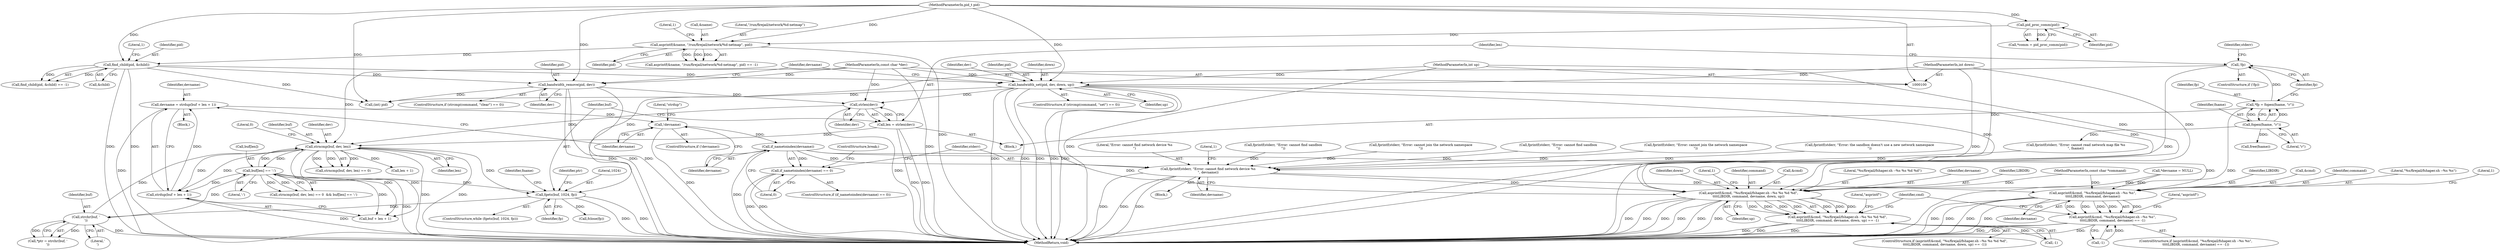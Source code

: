 digraph "0_firejail_5d43fdcd215203868d440ffc42036f5f5ffc89fc@integer" {
"1000294" [label="(Call,devname = strdup(buf + len + 1))"];
"1000296" [label="(Call,strdup(buf + len + 1))"];
"1000283" [label="(Call,strncmp(buf, dev, len))"];
"1000288" [label="(Call,buf[len] == ':')"];
"1000265" [label="(Call,strchr(buf, '\n'))"];
"1000257" [label="(Call,fgets(buf, 1024, fp))"];
"1000241" [label="(Call,!fp)"];
"1000235" [label="(Call,*fp = fopen(fname, \"r\"))"];
"1000237" [label="(Call,fopen(fname, \"r\"))"];
"1000254" [label="(Call,strlen(dev))"];
"1000197" [label="(Call,bandwidth_set(pid, dev, down, up))"];
"1000168" [label="(Call,find_child(pid, &child))"];
"1000141" [label="(Call,asprintf(&name, \"/run/firejail/network/%d-netmap\", pid))"];
"1000112" [label="(Call,pid_proc_comm(pid))"];
"1000101" [label="(MethodParameterIn,pid_t pid)"];
"1000103" [label="(MethodParameterIn,const char *dev)"];
"1000104" [label="(MethodParameterIn,int down)"];
"1000105" [label="(MethodParameterIn,int up)"];
"1000209" [label="(Call,bandwidth_remove(pid, dev))"];
"1000252" [label="(Call,len = strlen(dev))"];
"1000303" [label="(Call,!devname)"];
"1000309" [label="(Call,if_nametoindex(devname))"];
"1000308" [label="(Call,if_nametoindex(devname) == 0)"];
"1000313" [label="(Call,fprintf(stderr, \"Error: cannot find network device %s\n\", devname))"];
"1000340" [label="(Call,asprintf(&cmd, \"%s/firejail/fshaper.sh --%s %s %d %d\",\n\t\t\t\tLIBDIR, command, devname, down, up))"];
"1000339" [label="(Call,asprintf(&cmd, \"%s/firejail/fshaper.sh --%s %s %d %d\",\n\t\t\t\tLIBDIR, command, devname, down, up) == -1)"];
"1000357" [label="(Call,asprintf(&cmd, \"%s/firejail/fshaper.sh --%s %s\",\n\t\t\t\tLIBDIR, command, devname))"];
"1000356" [label="(Call,asprintf(&cmd, \"%s/firejail/fshaper.sh --%s %s\",\n\t\t\t\tLIBDIR, command, devname) == -1)"];
"1000362" [label="(Identifier,command)"];
"1000227" [label="(Call,(int) pid)"];
"1000239" [label="(Literal,\"r\")"];
"1000303" [label="(Call,!devname)"];
"1000340" [label="(Call,asprintf(&cmd, \"%s/firejail/fshaper.sh --%s %s %d %d\",\n\t\t\t\tLIBDIR, command, devname, down, up))"];
"1000309" [label="(Call,if_nametoindex(devname))"];
"1000322" [label="(Call,fclose(fp))"];
"1000345" [label="(Identifier,command)"];
"1000235" [label="(Call,*fp = fopen(fname, \"r\"))"];
"1000209" [label="(Call,bandwidth_remove(pid, dev))"];
"1000103" [label="(MethodParameterIn,const char *dev)"];
"1000341" [label="(Call,&cmd)"];
"1000320" [label="(Call,free(fname))"];
"1000147" [label="(Literal,1)"];
"1000339" [label="(Call,asprintf(&cmd, \"%s/firejail/fshaper.sh --%s %s %d %d\",\n\t\t\t\tLIBDIR, command, devname, down, up) == -1)"];
"1000343" [label="(Literal,\"%s/firejail/fshaper.sh --%s %s %d %d\")"];
"1000173" [label="(Literal,1)"];
"1000255" [label="(Identifier,dev)"];
"1000218" [label="(Block,)"];
"1000383" [label="(Identifier,cmd)"];
"1000360" [label="(Literal,\"%s/firejail/fshaper.sh --%s %s\")"];
"1000294" [label="(Call,devname = strdup(buf + len + 1))"];
"1000321" [label="(Identifier,fname)"];
"1000284" [label="(Identifier,buf)"];
"1000169" [label="(Identifier,pid)"];
"1000160" [label="(Call,fprintf(stderr, \"Error: the sandbox doesn't use a new network namespace\n\"))"];
"1000263" [label="(Call,*ptr = strchr(buf, '\n'))"];
"1000167" [label="(Call,find_child(pid, &child) == -1)"];
"1000346" [label="(Identifier,devname)"];
"1000338" [label="(ControlStructure,if (asprintf(&cmd, \"%s/firejail/fshaper.sh --%s %s %d %d\",\n\t\t\t\tLIBDIR, command, devname, down, up) == -1))"];
"1000260" [label="(Identifier,fp)"];
"1000315" [label="(Literal,\"Error: cannot find network device %s\n\")"];
"1000285" [label="(Identifier,dev)"];
"1000104" [label="(MethodParameterIn,int down)"];
"1000245" [label="(Identifier,stderr)"];
"1000296" [label="(Call,strdup(buf + len + 1))"];
"1000191" [label="(ControlStructure,if (strcmp(command, \"set\") == 0))"];
"1000307" [label="(ControlStructure,if (if_nametoindex(devname) == 0))"];
"1000295" [label="(Identifier,devname)"];
"1000281" [label="(Call,strncmp(buf, dev, len) == 0  && buf[len] == ':')"];
"1000365" [label="(Literal,1)"];
"1000318" [label="(Literal,1)"];
"1000282" [label="(Call,strncmp(buf, dev, len) == 0)"];
"1000112" [label="(Call,pid_proc_comm(pid))"];
"1000237" [label="(Call,fopen(fname, \"r\"))"];
"1000203" [label="(ControlStructure,if (strcmp(command, \"clear\") == 0))"];
"1000170" [label="(Call,&child)"];
"1000264" [label="(Identifier,ptr)"];
"1000256" [label="(ControlStructure,while (fgets(buf, 1024, fp)))"];
"1000236" [label="(Identifier,fp)"];
"1000140" [label="(Call,asprintf(&name, \"/run/firejail/network/%d-netmap\", pid) == -1)"];
"1000141" [label="(Call,asprintf(&name, \"/run/firejail/network/%d-netmap\", pid))"];
"1000364" [label="(Call,-1)"];
"1000242" [label="(Identifier,fp)"];
"1000349" [label="(Call,-1)"];
"1000210" [label="(Identifier,pid)"];
"1000428" [label="(MethodReturn,void)"];
"1000288" [label="(Call,buf[len] == ':')"];
"1000258" [label="(Identifier,buf)"];
"1000102" [label="(MethodParameterIn,const char *command)"];
"1000344" [label="(Identifier,LIBDIR)"];
"1000201" [label="(Identifier,up)"];
"1000347" [label="(Identifier,down)"];
"1000214" [label="(Identifier,devname)"];
"1000113" [label="(Identifier,pid)"];
"1000312" [label="(Block,)"];
"1000283" [label="(Call,strncmp(buf, dev, len))"];
"1000252" [label="(Call,len = strlen(dev))"];
"1000316" [label="(Identifier,devname)"];
"1000240" [label="(ControlStructure,if (!fp))"];
"1000311" [label="(Literal,0)"];
"1000314" [label="(Identifier,stderr)"];
"1000297" [label="(Call,buf + len + 1)"];
"1000142" [label="(Call,&name)"];
"1000198" [label="(Identifier,pid)"];
"1000361" [label="(Identifier,LIBDIR)"];
"1000110" [label="(Call,*comm = pid_proc_comm(pid))"];
"1000302" [label="(ControlStructure,if (!devname))"];
"1000259" [label="(Literal,1024)"];
"1000238" [label="(Identifier,fname)"];
"1000119" [label="(Call,fprintf(stderr, \"Error: cannot find sandbox\n\"))"];
"1000352" [label="(Literal,\"asprintf\")"];
"1000257" [label="(Call,fgets(buf, 1024, fp))"];
"1000267" [label="(Literal,'\n')"];
"1000299" [label="(Call,len + 1)"];
"1000350" [label="(Literal,1)"];
"1000211" [label="(Identifier,dev)"];
"1000241" [label="(Call,!fp)"];
"1000266" [label="(Identifier,buf)"];
"1000186" [label="(Call,fprintf(stderr, \"Error: cannot join the network namespace\n\"))"];
"1000292" [label="(Literal,':')"];
"1000286" [label="(Identifier,len)"];
"1000213" [label="(Call,*devname = NULL)"];
"1000355" [label="(ControlStructure,if (asprintf(&cmd, \"%s/firejail/fshaper.sh --%s %s\",\n\t\t\t\tLIBDIR, command, devname) == -1))"];
"1000367" [label="(Literal,\"asprintf\")"];
"1000304" [label="(Identifier,devname)"];
"1000145" [label="(Identifier,pid)"];
"1000289" [label="(Call,buf[len])"];
"1000199" [label="(Identifier,dev)"];
"1000101" [label="(MethodParameterIn,pid_t pid)"];
"1000144" [label="(Literal,\"/run/firejail/network/%d-netmap\")"];
"1000306" [label="(Literal,\"strdup\")"];
"1000357" [label="(Call,asprintf(&cmd, \"%s/firejail/fshaper.sh --%s %s\",\n\t\t\t\tLIBDIR, command, devname))"];
"1000356" [label="(Call,asprintf(&cmd, \"%s/firejail/fshaper.sh --%s %s\",\n\t\t\t\tLIBDIR, command, devname) == -1)"];
"1000358" [label="(Call,&cmd)"];
"1000131" [label="(Call,fprintf(stderr, \"Error: cannot find sandbox\n\"))"];
"1000200" [label="(Identifier,down)"];
"1000287" [label="(Literal,0)"];
"1000313" [label="(Call,fprintf(stderr, \"Error: cannot find network device %s\n\", devname))"];
"1000310" [label="(Identifier,devname)"];
"1000293" [label="(Block,)"];
"1000175" [label="(Call,fprintf(stderr, \"Error: cannot join the network namespace\n\"))"];
"1000244" [label="(Call,fprintf(stderr, \"Error: cannot read network map file %s\n\", fname))"];
"1000253" [label="(Identifier,len)"];
"1000197" [label="(Call,bandwidth_set(pid, dev, down, up))"];
"1000363" [label="(Identifier,devname)"];
"1000168" [label="(Call,find_child(pid, &child))"];
"1000319" [label="(ControlStructure,break;)"];
"1000254" [label="(Call,strlen(dev))"];
"1000265" [label="(Call,strchr(buf, '\n'))"];
"1000105" [label="(MethodParameterIn,int up)"];
"1000308" [label="(Call,if_nametoindex(devname) == 0)"];
"1000348" [label="(Identifier,up)"];
"1000294" -> "1000293"  [label="AST: "];
"1000294" -> "1000296"  [label="CFG: "];
"1000295" -> "1000294"  [label="AST: "];
"1000296" -> "1000294"  [label="AST: "];
"1000304" -> "1000294"  [label="CFG: "];
"1000294" -> "1000428"  [label="DDG: "];
"1000296" -> "1000294"  [label="DDG: "];
"1000294" -> "1000303"  [label="DDG: "];
"1000296" -> "1000297"  [label="CFG: "];
"1000297" -> "1000296"  [label="AST: "];
"1000296" -> "1000428"  [label="DDG: "];
"1000283" -> "1000296"  [label="DDG: "];
"1000283" -> "1000296"  [label="DDG: "];
"1000288" -> "1000296"  [label="DDG: "];
"1000283" -> "1000282"  [label="AST: "];
"1000283" -> "1000286"  [label="CFG: "];
"1000284" -> "1000283"  [label="AST: "];
"1000285" -> "1000283"  [label="AST: "];
"1000286" -> "1000283"  [label="AST: "];
"1000287" -> "1000283"  [label="CFG: "];
"1000283" -> "1000428"  [label="DDG: "];
"1000283" -> "1000428"  [label="DDG: "];
"1000283" -> "1000257"  [label="DDG: "];
"1000283" -> "1000282"  [label="DDG: "];
"1000283" -> "1000282"  [label="DDG: "];
"1000283" -> "1000282"  [label="DDG: "];
"1000288" -> "1000283"  [label="DDG: "];
"1000265" -> "1000283"  [label="DDG: "];
"1000254" -> "1000283"  [label="DDG: "];
"1000103" -> "1000283"  [label="DDG: "];
"1000252" -> "1000283"  [label="DDG: "];
"1000283" -> "1000288"  [label="DDG: "];
"1000283" -> "1000297"  [label="DDG: "];
"1000283" -> "1000297"  [label="DDG: "];
"1000283" -> "1000299"  [label="DDG: "];
"1000288" -> "1000281"  [label="AST: "];
"1000288" -> "1000292"  [label="CFG: "];
"1000289" -> "1000288"  [label="AST: "];
"1000292" -> "1000288"  [label="AST: "];
"1000281" -> "1000288"  [label="CFG: "];
"1000288" -> "1000428"  [label="DDG: "];
"1000288" -> "1000257"  [label="DDG: "];
"1000288" -> "1000265"  [label="DDG: "];
"1000288" -> "1000281"  [label="DDG: "];
"1000288" -> "1000281"  [label="DDG: "];
"1000288" -> "1000297"  [label="DDG: "];
"1000265" -> "1000263"  [label="AST: "];
"1000265" -> "1000267"  [label="CFG: "];
"1000266" -> "1000265"  [label="AST: "];
"1000267" -> "1000265"  [label="AST: "];
"1000263" -> "1000265"  [label="CFG: "];
"1000265" -> "1000428"  [label="DDG: "];
"1000265" -> "1000263"  [label="DDG: "];
"1000265" -> "1000263"  [label="DDG: "];
"1000257" -> "1000265"  [label="DDG: "];
"1000257" -> "1000256"  [label="AST: "];
"1000257" -> "1000260"  [label="CFG: "];
"1000258" -> "1000257"  [label="AST: "];
"1000259" -> "1000257"  [label="AST: "];
"1000260" -> "1000257"  [label="AST: "];
"1000264" -> "1000257"  [label="CFG: "];
"1000321" -> "1000257"  [label="CFG: "];
"1000257" -> "1000428"  [label="DDG: "];
"1000257" -> "1000428"  [label="DDG: "];
"1000241" -> "1000257"  [label="DDG: "];
"1000257" -> "1000322"  [label="DDG: "];
"1000241" -> "1000240"  [label="AST: "];
"1000241" -> "1000242"  [label="CFG: "];
"1000242" -> "1000241"  [label="AST: "];
"1000245" -> "1000241"  [label="CFG: "];
"1000253" -> "1000241"  [label="CFG: "];
"1000241" -> "1000428"  [label="DDG: "];
"1000235" -> "1000241"  [label="DDG: "];
"1000235" -> "1000218"  [label="AST: "];
"1000235" -> "1000237"  [label="CFG: "];
"1000236" -> "1000235"  [label="AST: "];
"1000237" -> "1000235"  [label="AST: "];
"1000242" -> "1000235"  [label="CFG: "];
"1000235" -> "1000428"  [label="DDG: "];
"1000237" -> "1000235"  [label="DDG: "];
"1000237" -> "1000235"  [label="DDG: "];
"1000237" -> "1000239"  [label="CFG: "];
"1000238" -> "1000237"  [label="AST: "];
"1000239" -> "1000237"  [label="AST: "];
"1000237" -> "1000244"  [label="DDG: "];
"1000237" -> "1000320"  [label="DDG: "];
"1000254" -> "1000252"  [label="AST: "];
"1000254" -> "1000255"  [label="CFG: "];
"1000255" -> "1000254"  [label="AST: "];
"1000252" -> "1000254"  [label="CFG: "];
"1000254" -> "1000428"  [label="DDG: "];
"1000254" -> "1000252"  [label="DDG: "];
"1000197" -> "1000254"  [label="DDG: "];
"1000209" -> "1000254"  [label="DDG: "];
"1000103" -> "1000254"  [label="DDG: "];
"1000197" -> "1000191"  [label="AST: "];
"1000197" -> "1000201"  [label="CFG: "];
"1000198" -> "1000197"  [label="AST: "];
"1000199" -> "1000197"  [label="AST: "];
"1000200" -> "1000197"  [label="AST: "];
"1000201" -> "1000197"  [label="AST: "];
"1000214" -> "1000197"  [label="CFG: "];
"1000197" -> "1000428"  [label="DDG: "];
"1000197" -> "1000428"  [label="DDG: "];
"1000197" -> "1000428"  [label="DDG: "];
"1000197" -> "1000428"  [label="DDG: "];
"1000197" -> "1000428"  [label="DDG: "];
"1000168" -> "1000197"  [label="DDG: "];
"1000101" -> "1000197"  [label="DDG: "];
"1000103" -> "1000197"  [label="DDG: "];
"1000104" -> "1000197"  [label="DDG: "];
"1000105" -> "1000197"  [label="DDG: "];
"1000197" -> "1000227"  [label="DDG: "];
"1000197" -> "1000340"  [label="DDG: "];
"1000197" -> "1000340"  [label="DDG: "];
"1000168" -> "1000167"  [label="AST: "];
"1000168" -> "1000170"  [label="CFG: "];
"1000169" -> "1000168"  [label="AST: "];
"1000170" -> "1000168"  [label="AST: "];
"1000173" -> "1000168"  [label="CFG: "];
"1000168" -> "1000428"  [label="DDG: "];
"1000168" -> "1000428"  [label="DDG: "];
"1000168" -> "1000167"  [label="DDG: "];
"1000168" -> "1000167"  [label="DDG: "];
"1000141" -> "1000168"  [label="DDG: "];
"1000101" -> "1000168"  [label="DDG: "];
"1000168" -> "1000209"  [label="DDG: "];
"1000168" -> "1000227"  [label="DDG: "];
"1000141" -> "1000140"  [label="AST: "];
"1000141" -> "1000145"  [label="CFG: "];
"1000142" -> "1000141"  [label="AST: "];
"1000144" -> "1000141"  [label="AST: "];
"1000145" -> "1000141"  [label="AST: "];
"1000147" -> "1000141"  [label="CFG: "];
"1000141" -> "1000428"  [label="DDG: "];
"1000141" -> "1000140"  [label="DDG: "];
"1000141" -> "1000140"  [label="DDG: "];
"1000141" -> "1000140"  [label="DDG: "];
"1000112" -> "1000141"  [label="DDG: "];
"1000101" -> "1000141"  [label="DDG: "];
"1000112" -> "1000110"  [label="AST: "];
"1000112" -> "1000113"  [label="CFG: "];
"1000113" -> "1000112"  [label="AST: "];
"1000110" -> "1000112"  [label="CFG: "];
"1000112" -> "1000110"  [label="DDG: "];
"1000101" -> "1000112"  [label="DDG: "];
"1000101" -> "1000100"  [label="AST: "];
"1000101" -> "1000428"  [label="DDG: "];
"1000101" -> "1000209"  [label="DDG: "];
"1000101" -> "1000227"  [label="DDG: "];
"1000103" -> "1000100"  [label="AST: "];
"1000103" -> "1000428"  [label="DDG: "];
"1000103" -> "1000209"  [label="DDG: "];
"1000104" -> "1000100"  [label="AST: "];
"1000104" -> "1000428"  [label="DDG: "];
"1000104" -> "1000340"  [label="DDG: "];
"1000105" -> "1000100"  [label="AST: "];
"1000105" -> "1000428"  [label="DDG: "];
"1000105" -> "1000340"  [label="DDG: "];
"1000209" -> "1000203"  [label="AST: "];
"1000209" -> "1000211"  [label="CFG: "];
"1000210" -> "1000209"  [label="AST: "];
"1000211" -> "1000209"  [label="AST: "];
"1000214" -> "1000209"  [label="CFG: "];
"1000209" -> "1000428"  [label="DDG: "];
"1000209" -> "1000428"  [label="DDG: "];
"1000209" -> "1000428"  [label="DDG: "];
"1000209" -> "1000227"  [label="DDG: "];
"1000252" -> "1000218"  [label="AST: "];
"1000253" -> "1000252"  [label="AST: "];
"1000258" -> "1000252"  [label="CFG: "];
"1000252" -> "1000428"  [label="DDG: "];
"1000252" -> "1000428"  [label="DDG: "];
"1000303" -> "1000302"  [label="AST: "];
"1000303" -> "1000304"  [label="CFG: "];
"1000304" -> "1000303"  [label="AST: "];
"1000306" -> "1000303"  [label="CFG: "];
"1000310" -> "1000303"  [label="CFG: "];
"1000303" -> "1000428"  [label="DDG: "];
"1000303" -> "1000309"  [label="DDG: "];
"1000309" -> "1000308"  [label="AST: "];
"1000309" -> "1000310"  [label="CFG: "];
"1000310" -> "1000309"  [label="AST: "];
"1000311" -> "1000309"  [label="CFG: "];
"1000309" -> "1000428"  [label="DDG: "];
"1000309" -> "1000308"  [label="DDG: "];
"1000309" -> "1000313"  [label="DDG: "];
"1000309" -> "1000340"  [label="DDG: "];
"1000309" -> "1000357"  [label="DDG: "];
"1000308" -> "1000307"  [label="AST: "];
"1000308" -> "1000311"  [label="CFG: "];
"1000311" -> "1000308"  [label="AST: "];
"1000314" -> "1000308"  [label="CFG: "];
"1000319" -> "1000308"  [label="CFG: "];
"1000308" -> "1000428"  [label="DDG: "];
"1000308" -> "1000428"  [label="DDG: "];
"1000313" -> "1000312"  [label="AST: "];
"1000313" -> "1000316"  [label="CFG: "];
"1000314" -> "1000313"  [label="AST: "];
"1000315" -> "1000313"  [label="AST: "];
"1000316" -> "1000313"  [label="AST: "];
"1000318" -> "1000313"  [label="CFG: "];
"1000313" -> "1000428"  [label="DDG: "];
"1000313" -> "1000428"  [label="DDG: "];
"1000313" -> "1000428"  [label="DDG: "];
"1000186" -> "1000313"  [label="DDG: "];
"1000131" -> "1000313"  [label="DDG: "];
"1000175" -> "1000313"  [label="DDG: "];
"1000119" -> "1000313"  [label="DDG: "];
"1000244" -> "1000313"  [label="DDG: "];
"1000160" -> "1000313"  [label="DDG: "];
"1000313" -> "1000340"  [label="DDG: "];
"1000313" -> "1000357"  [label="DDG: "];
"1000340" -> "1000339"  [label="AST: "];
"1000340" -> "1000348"  [label="CFG: "];
"1000341" -> "1000340"  [label="AST: "];
"1000343" -> "1000340"  [label="AST: "];
"1000344" -> "1000340"  [label="AST: "];
"1000345" -> "1000340"  [label="AST: "];
"1000346" -> "1000340"  [label="AST: "];
"1000347" -> "1000340"  [label="AST: "];
"1000348" -> "1000340"  [label="AST: "];
"1000350" -> "1000340"  [label="CFG: "];
"1000340" -> "1000428"  [label="DDG: "];
"1000340" -> "1000428"  [label="DDG: "];
"1000340" -> "1000428"  [label="DDG: "];
"1000340" -> "1000428"  [label="DDG: "];
"1000340" -> "1000428"  [label="DDG: "];
"1000340" -> "1000428"  [label="DDG: "];
"1000340" -> "1000339"  [label="DDG: "];
"1000340" -> "1000339"  [label="DDG: "];
"1000340" -> "1000339"  [label="DDG: "];
"1000340" -> "1000339"  [label="DDG: "];
"1000340" -> "1000339"  [label="DDG: "];
"1000340" -> "1000339"  [label="DDG: "];
"1000340" -> "1000339"  [label="DDG: "];
"1000102" -> "1000340"  [label="DDG: "];
"1000213" -> "1000340"  [label="DDG: "];
"1000339" -> "1000338"  [label="AST: "];
"1000339" -> "1000349"  [label="CFG: "];
"1000349" -> "1000339"  [label="AST: "];
"1000352" -> "1000339"  [label="CFG: "];
"1000383" -> "1000339"  [label="CFG: "];
"1000339" -> "1000428"  [label="DDG: "];
"1000339" -> "1000428"  [label="DDG: "];
"1000339" -> "1000428"  [label="DDG: "];
"1000349" -> "1000339"  [label="DDG: "];
"1000357" -> "1000356"  [label="AST: "];
"1000357" -> "1000363"  [label="CFG: "];
"1000358" -> "1000357"  [label="AST: "];
"1000360" -> "1000357"  [label="AST: "];
"1000361" -> "1000357"  [label="AST: "];
"1000362" -> "1000357"  [label="AST: "];
"1000363" -> "1000357"  [label="AST: "];
"1000365" -> "1000357"  [label="CFG: "];
"1000357" -> "1000428"  [label="DDG: "];
"1000357" -> "1000428"  [label="DDG: "];
"1000357" -> "1000428"  [label="DDG: "];
"1000357" -> "1000428"  [label="DDG: "];
"1000357" -> "1000356"  [label="DDG: "];
"1000357" -> "1000356"  [label="DDG: "];
"1000357" -> "1000356"  [label="DDG: "];
"1000357" -> "1000356"  [label="DDG: "];
"1000357" -> "1000356"  [label="DDG: "];
"1000102" -> "1000357"  [label="DDG: "];
"1000213" -> "1000357"  [label="DDG: "];
"1000356" -> "1000355"  [label="AST: "];
"1000356" -> "1000364"  [label="CFG: "];
"1000364" -> "1000356"  [label="AST: "];
"1000367" -> "1000356"  [label="CFG: "];
"1000383" -> "1000356"  [label="CFG: "];
"1000356" -> "1000428"  [label="DDG: "];
"1000356" -> "1000428"  [label="DDG: "];
"1000356" -> "1000428"  [label="DDG: "];
"1000364" -> "1000356"  [label="DDG: "];
}
